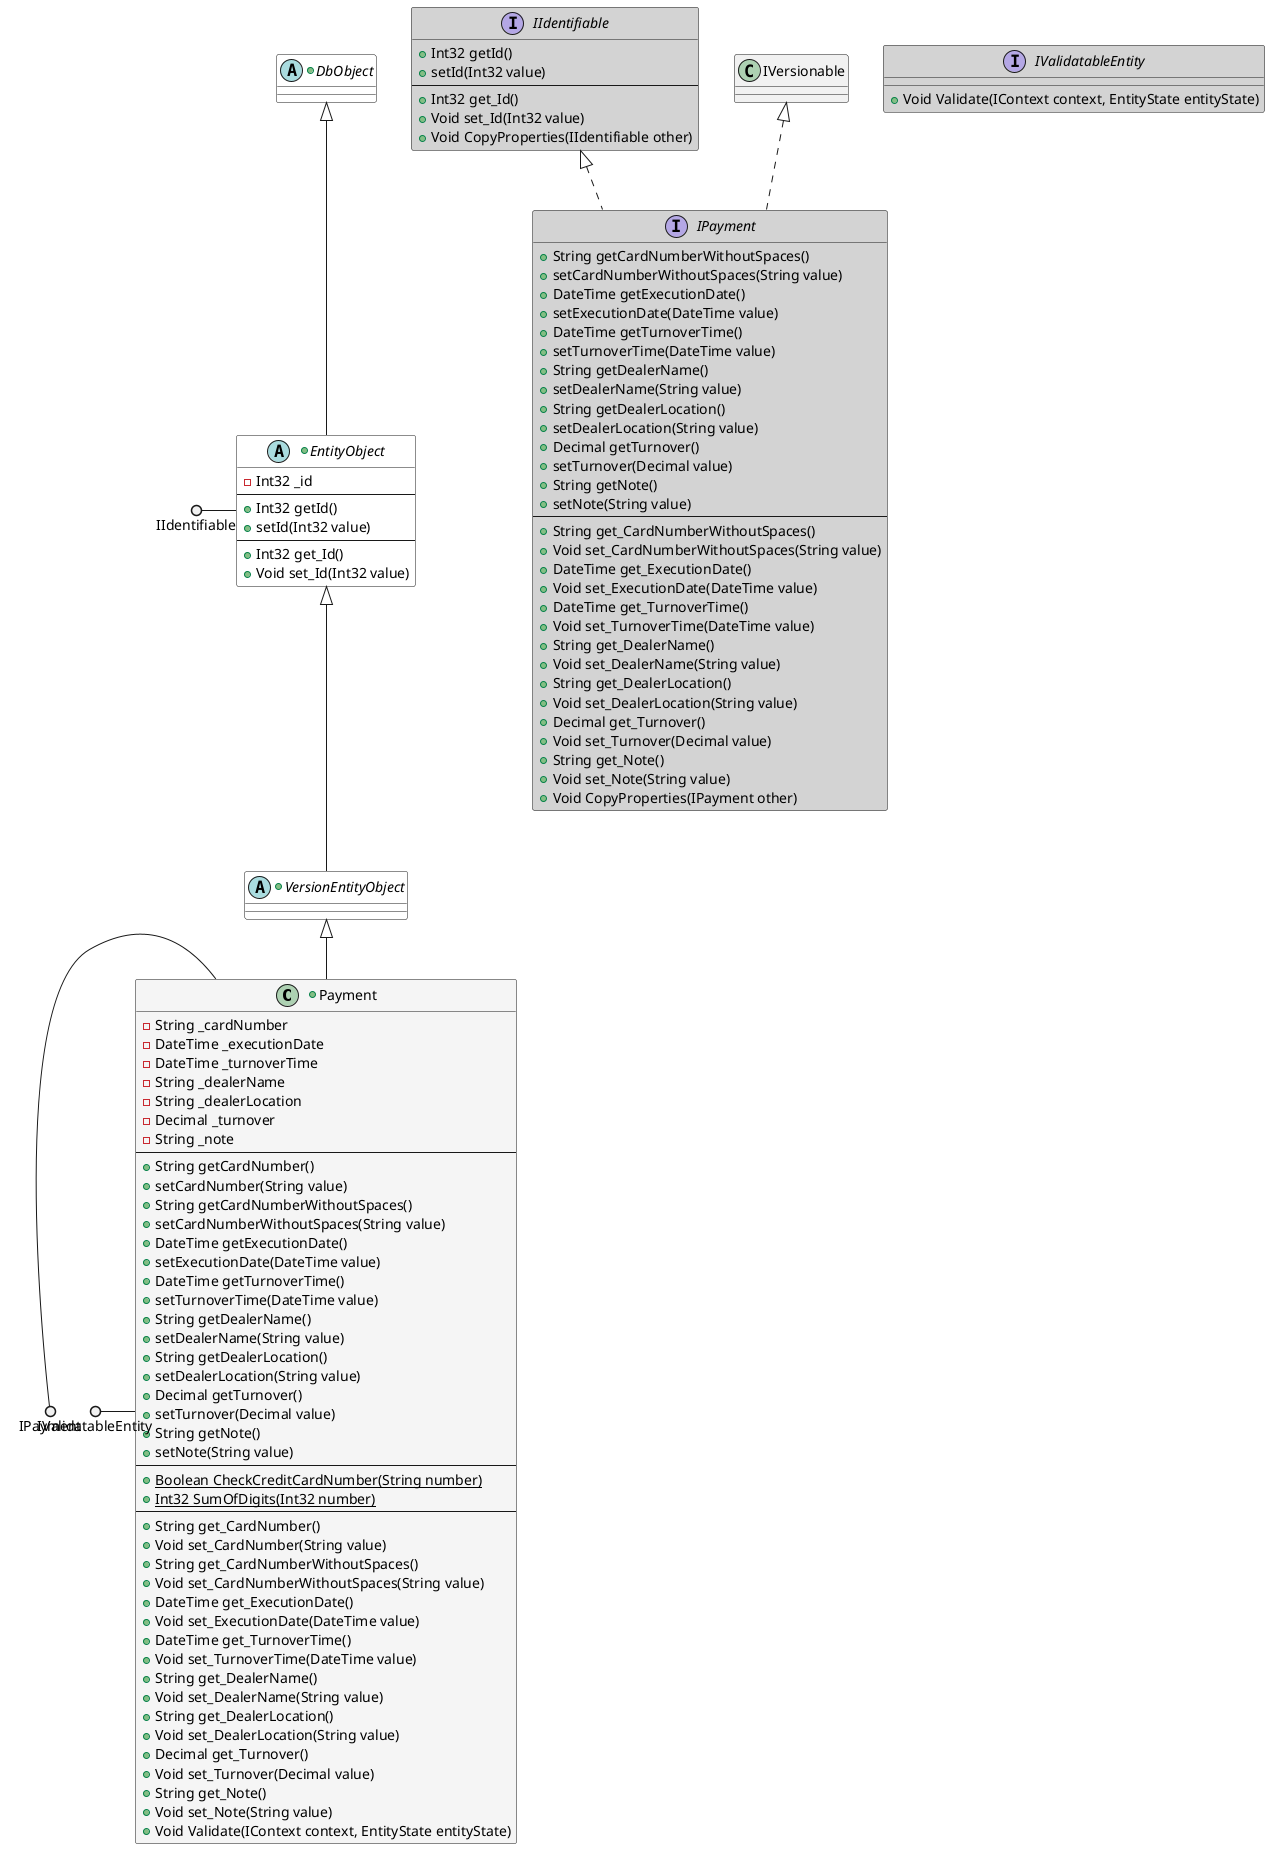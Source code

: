 ﻿//@GeneratedCode
@startuml SEPayWithFun.Logic.Entities.Payment
+class Payment #whitesmoke {
    - String _cardNumber
    - DateTime _executionDate
    - DateTime _turnoverTime
    - String _dealerName
    - String _dealerLocation
    - Decimal _turnover
    - String _note
    ---
     + String getCardNumber()
     + setCardNumber(String value)
     + String getCardNumberWithoutSpaces()
     + setCardNumberWithoutSpaces(String value)
     + DateTime getExecutionDate()
     + setExecutionDate(DateTime value)
     + DateTime getTurnoverTime()
     + setTurnoverTime(DateTime value)
     + String getDealerName()
     + setDealerName(String value)
     + String getDealerLocation()
     + setDealerLocation(String value)
     + Decimal getTurnover()
     + setTurnover(Decimal value)
     + String getNote()
     + setNote(String value)
    ---
    + {static}Boolean CheckCreditCardNumber(String number)
    + {static}Int32 SumOfDigits(Int32 number)
    ---
    + String get_CardNumber()
    + Void set_CardNumber(String value)
    + String get_CardNumberWithoutSpaces()
    + Void set_CardNumberWithoutSpaces(String value)
    + DateTime get_ExecutionDate()
    + Void set_ExecutionDate(DateTime value)
    + DateTime get_TurnoverTime()
    + Void set_TurnoverTime(DateTime value)
    + String get_DealerName()
    + Void set_DealerName(String value)
    + String get_DealerLocation()
    + Void set_DealerLocation(String value)
    + Decimal get_Turnover()
    + Void set_Turnover(Decimal value)
    + String get_Note()
    + Void set_Note(String value)
    + Void Validate(IContext context, EntityState entityState)
}
+abstract class VersionEntityObject #white {
}
+abstract class EntityObject #white {
    - Int32 _id
    ---
     + Int32 getId()
     + setId(Int32 value)
    ---
    + Int32 get_Id()
    + Void set_Id(Int32 value)
}
+abstract class DbObject #white {
}
interface IPayment #lightgrey {
     + String getCardNumberWithoutSpaces()
     + setCardNumberWithoutSpaces(String value)
     + DateTime getExecutionDate()
     + setExecutionDate(DateTime value)
     + DateTime getTurnoverTime()
     + setTurnoverTime(DateTime value)
     + String getDealerName()
     + setDealerName(String value)
     + String getDealerLocation()
     + setDealerLocation(String value)
     + Decimal getTurnover()
     + setTurnover(Decimal value)
     + String getNote()
     + setNote(String value)
    ---
    + String get_CardNumberWithoutSpaces()
    + Void set_CardNumberWithoutSpaces(String value)
    + DateTime get_ExecutionDate()
    + Void set_ExecutionDate(DateTime value)
    + DateTime get_TurnoverTime()
    + Void set_TurnoverTime(DateTime value)
    + String get_DealerName()
    + Void set_DealerName(String value)
    + String get_DealerLocation()
    + Void set_DealerLocation(String value)
    + Decimal get_Turnover()
    + Void set_Turnover(Decimal value)
    + String get_Note()
    + Void set_Note(String value)
    + Void CopyProperties(IPayment other)
}
interface IValidatableEntity #lightgrey {
    + Void Validate(IContext context, EntityState entityState)
}
interface IIdentifiable #lightgrey {
     + Int32 getId()
     + setId(Int32 value)
    ---
    + Int32 get_Id()
    + Void set_Id(Int32 value)
    + Void CopyProperties(IIdentifiable other)
}
VersionEntityObject <|-- Payment
EntityObject <|-- VersionEntityObject
DbObject <|-- EntityObject
IVersionable <|.. IPayment
IIdentifiable <|.. IPayment
IPayment ()- Payment
IValidatableEntity ()- Payment
IIdentifiable ()- EntityObject
@enduml
